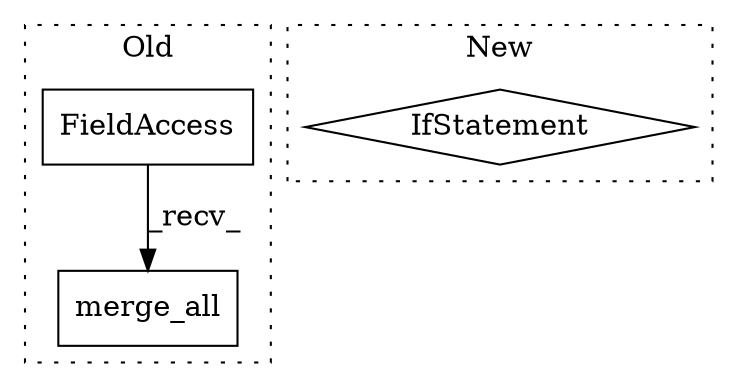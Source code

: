 digraph G {
subgraph cluster0 {
1 [label="merge_all" a="32" s="3265" l="11" shape="box"];
3 [label="FieldAccess" a="22" s="3246" l="18" shape="box"];
label = "Old";
style="dotted";
}
subgraph cluster1 {
2 [label="IfStatement" a="25" s="2898" l="33" shape="diamond"];
label = "New";
style="dotted";
}
3 -> 1 [label="_recv_"];
}